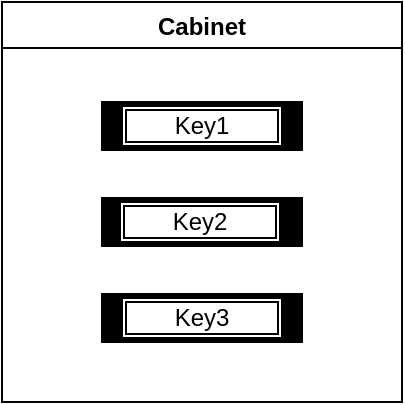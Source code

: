 <mxfile version="11.1.1" type="github"><diagram id="t7ym_RNhXmR6qAVYYzlk" name="Page-1"><mxGraphModel dx="868" dy="484" grid="1" gridSize="10" guides="1" tooltips="1" connect="1" arrows="1" fold="1" page="1" pageScale="1" pageWidth="850" pageHeight="1100" math="0" shadow="0"><root><mxCell id="0"/><mxCell id="1" parent="0"/><mxCell id="7NU33ZHpomFcFWCBgfRc-13" value="Cabinet" style="swimlane;strokeColor=#000000;" vertex="1" parent="1"><mxGeometry x="320" y="290" width="200" height="200" as="geometry"><mxRectangle x="320" y="290" width="70" height="23" as="alternateBounds"/></mxGeometry></mxCell><mxCell id="7NU33ZHpomFcFWCBgfRc-15" value="" style="shape=parallelMarker;direction=south;html=1;outlineConnect=0;fillColor=#000000;shadow=0;strokeColor=#000000;" vertex="1" parent="7NU33ZHpomFcFWCBgfRc-13"><mxGeometry x="50" y="50" width="100" height="120" as="geometry"/></mxCell><mxCell id="7NU33ZHpomFcFWCBgfRc-19" value="Key1" style="shape=ext;double=1;rounded=0;whiteSpace=wrap;html=1;" vertex="1" parent="7NU33ZHpomFcFWCBgfRc-13"><mxGeometry x="60" y="52" width="80" height="20" as="geometry"/></mxCell><mxCell id="7NU33ZHpomFcFWCBgfRc-20" value="Key2" style="shape=ext;double=1;rounded=0;whiteSpace=wrap;html=1;" vertex="1" parent="7NU33ZHpomFcFWCBgfRc-13"><mxGeometry x="59" y="100" width="80" height="20" as="geometry"/></mxCell><mxCell id="7NU33ZHpomFcFWCBgfRc-21" value="Key3" style="shape=ext;double=1;rounded=0;whiteSpace=wrap;html=1;" vertex="1" parent="7NU33ZHpomFcFWCBgfRc-13"><mxGeometry x="60" y="148" width="80" height="20" as="geometry"/></mxCell></root></mxGraphModel></diagram></mxfile>